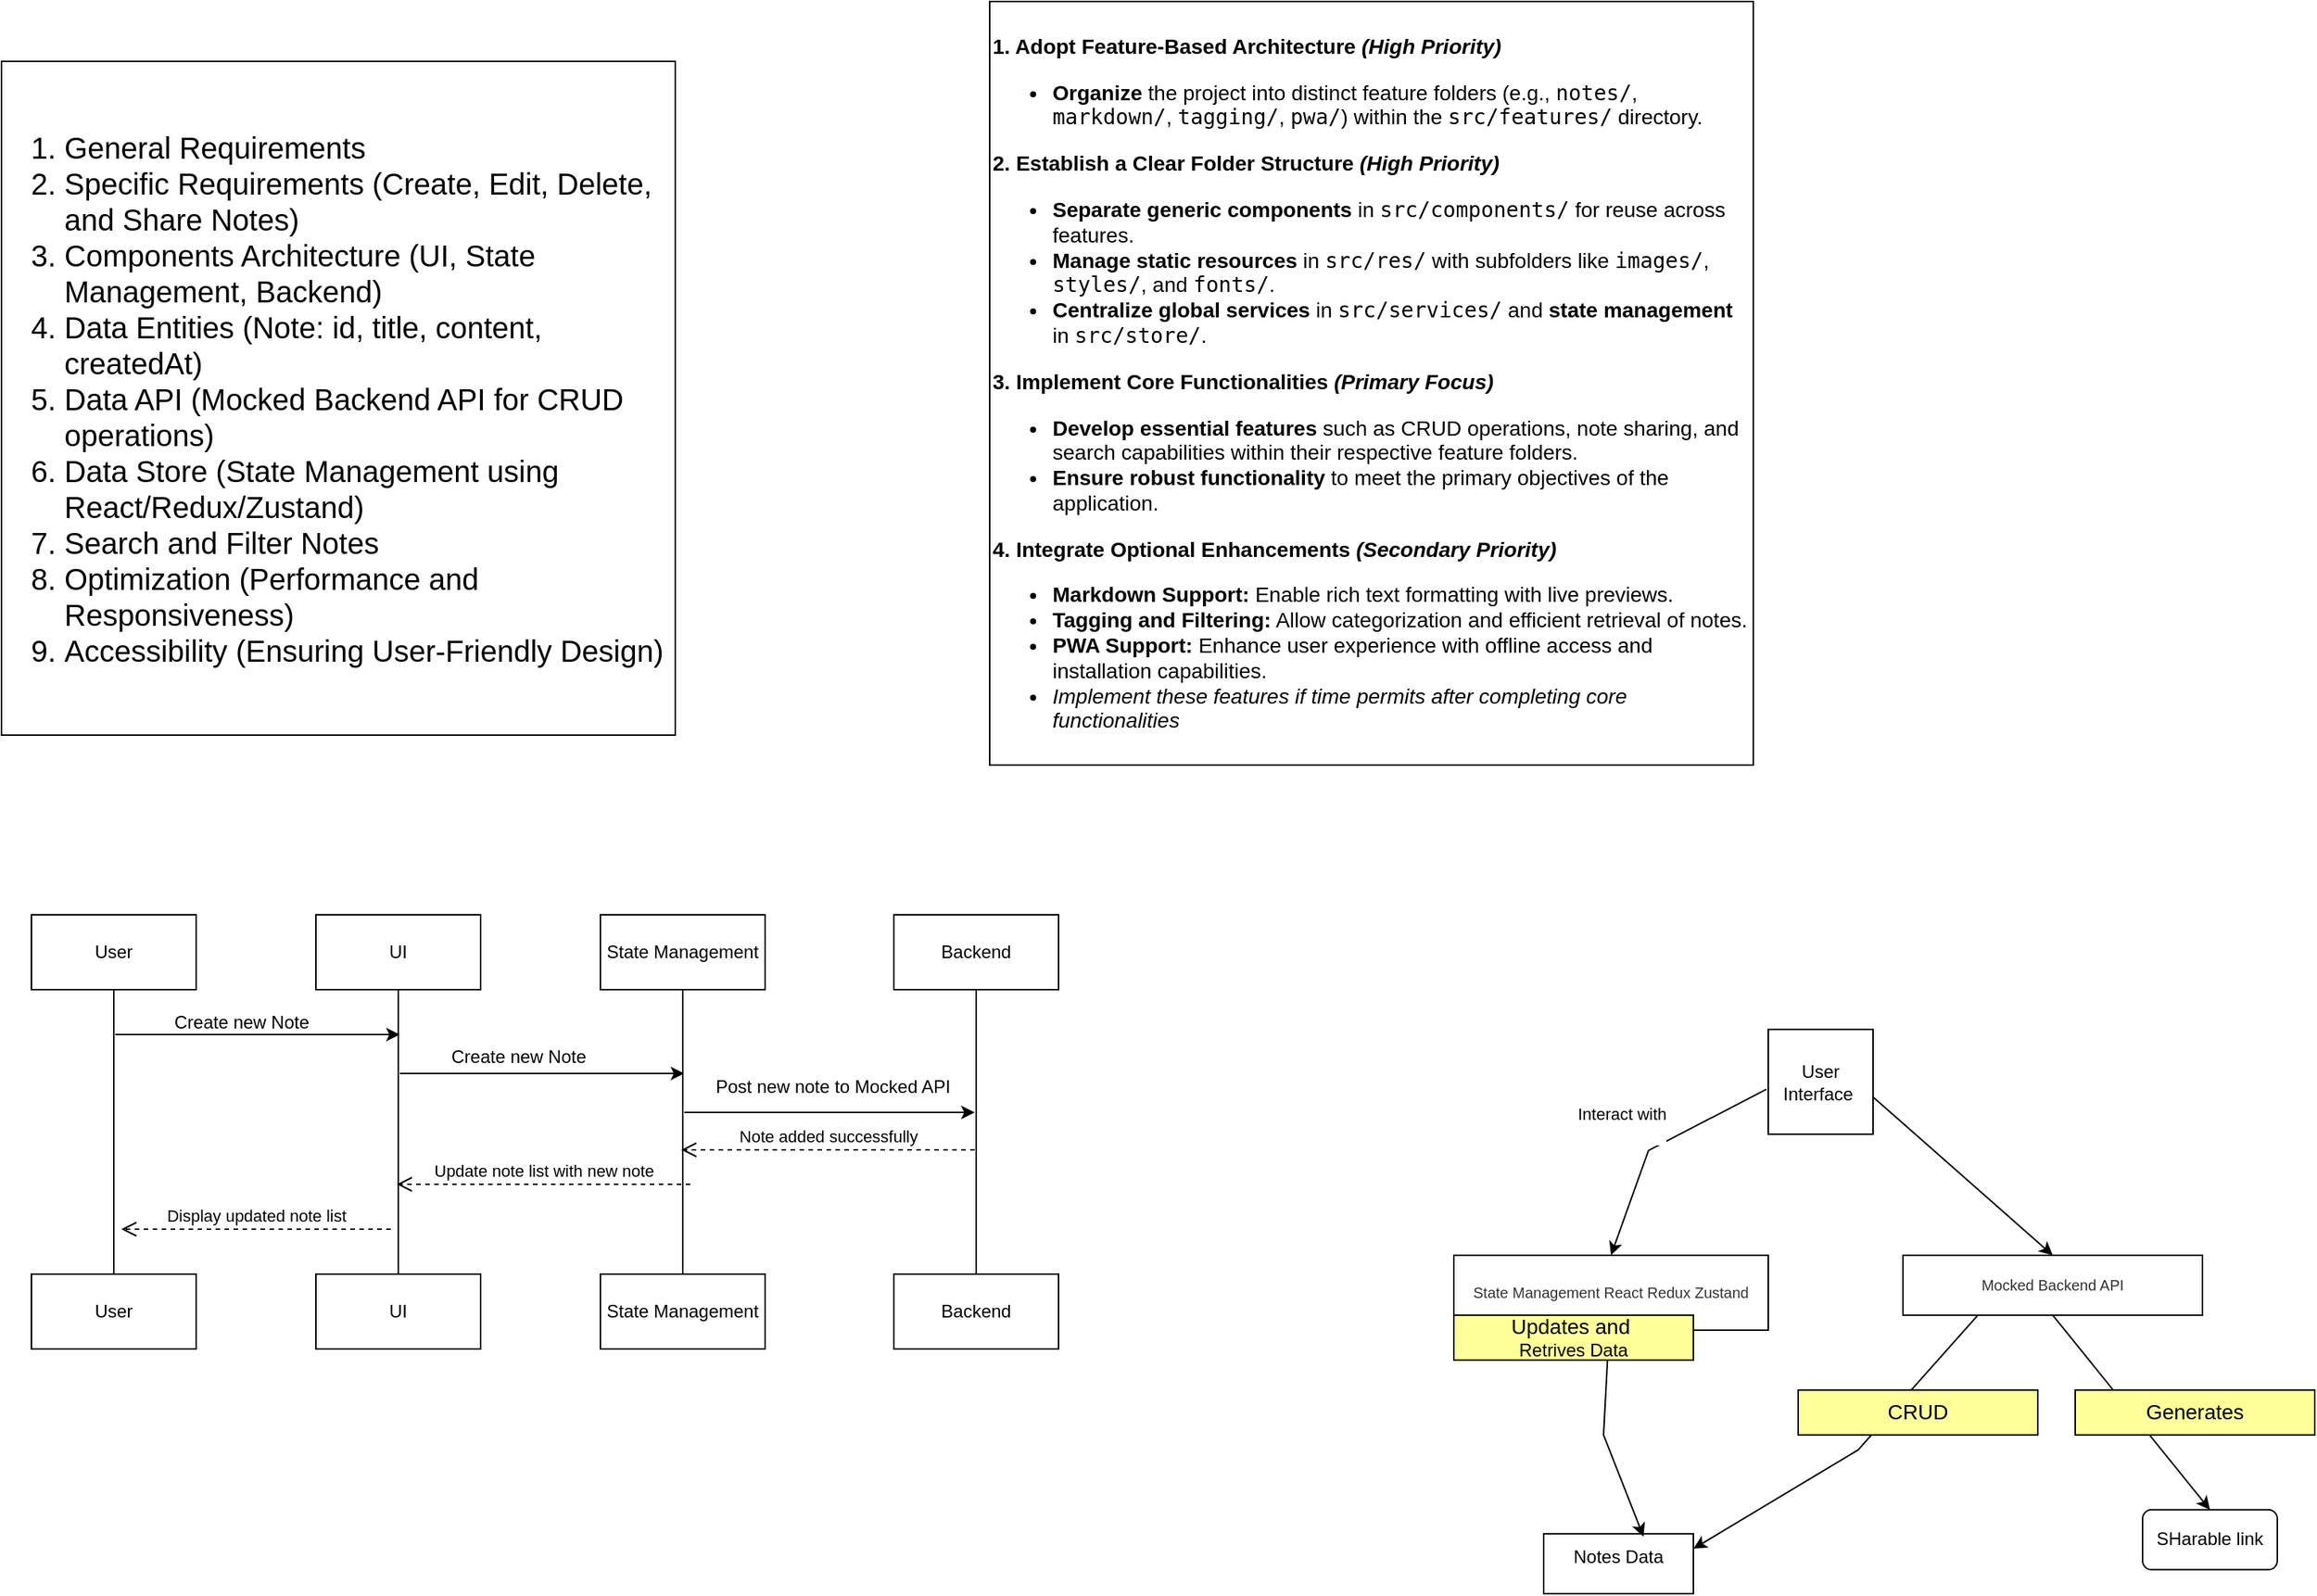 <mxfile version="24.6.4" type="github">
  <diagram name="Page-1" id="jFwUz_cW1wkvrbOu4nMs">
    <mxGraphModel dx="5304" dy="1153" grid="1" gridSize="10" guides="1" tooltips="1" connect="1" arrows="1" fold="1" page="1" pageScale="1" pageWidth="3300" pageHeight="4681" math="0" shadow="0">
      <root>
        <mxCell id="0" />
        <mxCell id="1" parent="0" />
        <mxCell id="k0v3itlqOyjzF6zA9ZU_-8" value="User Interface&amp;nbsp;" style="whiteSpace=wrap;html=1;aspect=fixed;" vertex="1" parent="1">
          <mxGeometry x="-2090" y="756.58" width="70" height="70" as="geometry" />
        </mxCell>
        <mxCell id="k0v3itlqOyjzF6zA9ZU_-10" value="" style="endArrow=classic;html=1;rounded=0;exitX=-0.018;exitY=0.845;exitDx=0;exitDy=0;exitPerimeter=0;entryX=0.5;entryY=0;entryDx=0;entryDy=0;" edge="1" parent="1" target="k0v3itlqOyjzF6zA9ZU_-15">
          <mxGeometry width="50" height="50" relative="1" as="geometry">
            <mxPoint x="-2091.26" y="796.58" as="sourcePoint" />
            <mxPoint x="-2294.8" y="826.47" as="targetPoint" />
            <Array as="points">
              <mxPoint x="-2170" y="837.43" />
            </Array>
          </mxGeometry>
        </mxCell>
        <mxCell id="k0v3itlqOyjzF6zA9ZU_-11" value="Interact with&lt;div&gt;&lt;br&gt;&lt;/div&gt;" style="edgeLabel;html=1;align=center;verticalAlign=middle;resizable=0;points=[];" vertex="1" connectable="0" parent="k0v3itlqOyjzF6zA9ZU_-10">
          <mxGeometry x="-0.12" relative="1" as="geometry">
            <mxPoint x="-34" y="-10" as="offset" />
          </mxGeometry>
        </mxCell>
        <mxCell id="k0v3itlqOyjzF6zA9ZU_-15" value="&lt;span style=&quot;color: rgb(51, 51, 51); font-family: Arial; font-size: 10px; text-wrap: nowrap; background-color: rgb(255, 255, 255);&quot;&gt;State Management React Redux Zustand&lt;/span&gt;" style="rounded=0;whiteSpace=wrap;html=1;" vertex="1" parent="1">
          <mxGeometry x="-2300" y="907.43" width="210" height="50" as="geometry" />
        </mxCell>
        <mxCell id="k0v3itlqOyjzF6zA9ZU_-16" value="&lt;font face=&quot;Arial&quot; color=&quot;#333333&quot;&gt;&lt;span style=&quot;font-size: 10px; text-wrap: nowrap; background-color: rgb(255, 255, 255);&quot;&gt;Mocked Backend API&lt;/span&gt;&lt;/font&gt;" style="rounded=0;whiteSpace=wrap;html=1;" vertex="1" parent="1">
          <mxGeometry x="-2000" y="907.43" width="200" height="40" as="geometry" />
        </mxCell>
        <mxCell id="k0v3itlqOyjzF6zA9ZU_-17" value="" style="endArrow=classic;html=1;rounded=0;entryX=0.5;entryY=0;entryDx=0;entryDy=0;exitX=1;exitY=0.918;exitDx=0;exitDy=0;exitPerimeter=0;" edge="1" parent="1" target="k0v3itlqOyjzF6zA9ZU_-16">
          <mxGeometry width="50" height="50" relative="1" as="geometry">
            <mxPoint x="-2020" y="801.69" as="sourcePoint" />
            <mxPoint x="-1870" y="727.43" as="targetPoint" />
          </mxGeometry>
        </mxCell>
        <mxCell id="k0v3itlqOyjzF6zA9ZU_-18" value="Notes Data&lt;div&gt;&lt;br&gt;&lt;/div&gt;" style="rounded=0;whiteSpace=wrap;html=1;align=center;verticalAlign=bottom;" vertex="1" parent="1">
          <mxGeometry x="-2240" y="1093.43" width="100" height="40" as="geometry" />
        </mxCell>
        <mxCell id="k0v3itlqOyjzF6zA9ZU_-19" value="" style="endArrow=classic;html=1;rounded=0;entryX=1;entryY=0.25;entryDx=0;entryDy=0;exitX=0.25;exitY=1;exitDx=0;exitDy=0;" edge="1" parent="1" source="k0v3itlqOyjzF6zA9ZU_-16" target="k0v3itlqOyjzF6zA9ZU_-18">
          <mxGeometry width="50" height="50" relative="1" as="geometry">
            <mxPoint x="-2030" y="997.43" as="sourcePoint" />
            <mxPoint x="-1925" y="1086.43" as="targetPoint" />
            <Array as="points">
              <mxPoint x="-2030" y="1037.43" />
            </Array>
          </mxGeometry>
        </mxCell>
        <mxCell id="k0v3itlqOyjzF6zA9ZU_-20" value="" style="endArrow=classic;html=1;rounded=0;entryX=0.667;entryY=0.05;entryDx=0;entryDy=0;entryPerimeter=0;" edge="1" parent="1" source="k0v3itlqOyjzF6zA9ZU_-15" target="k0v3itlqOyjzF6zA9ZU_-18">
          <mxGeometry width="50" height="50" relative="1" as="geometry">
            <mxPoint x="-2250" y="1017.43" as="sourcePoint" />
            <mxPoint x="-2200" y="967.43" as="targetPoint" />
            <Array as="points">
              <mxPoint x="-2200" y="1027.43" />
            </Array>
          </mxGeometry>
        </mxCell>
        <mxCell id="k0v3itlqOyjzF6zA9ZU_-22" value="&lt;div&gt;&lt;br&gt;&lt;/div&gt;" style="edgeLabel;html=1;align=center;verticalAlign=middle;resizable=0;points=[];" vertex="1" connectable="0" parent="1">
          <mxGeometry x="-2214.998" y="1027.43" as="geometry">
            <mxPoint x="257" y="18" as="offset" />
          </mxGeometry>
        </mxCell>
        <mxCell id="k0v3itlqOyjzF6zA9ZU_-23" value="SHarable link" style="rounded=1;whiteSpace=wrap;html=1;" vertex="1" parent="1">
          <mxGeometry x="-1840" y="1077.43" width="90" height="40" as="geometry" />
        </mxCell>
        <mxCell id="k0v3itlqOyjzF6zA9ZU_-30" value="" style="endArrow=classic;html=1;rounded=0;exitX=0.5;exitY=1;exitDx=0;exitDy=0;entryX=0.5;entryY=0;entryDx=0;entryDy=0;" edge="1" parent="1" source="k0v3itlqOyjzF6zA9ZU_-16" target="k0v3itlqOyjzF6zA9ZU_-23">
          <mxGeometry width="50" height="50" relative="1" as="geometry">
            <mxPoint x="-1880" y="1017.43" as="sourcePoint" />
            <mxPoint x="-1870" y="1062.43" as="targetPoint" />
          </mxGeometry>
        </mxCell>
        <mxCell id="k0v3itlqOyjzF6zA9ZU_-34" value="User" style="html=1;whiteSpace=wrap;" vertex="1" parent="1">
          <mxGeometry x="-3250" y="680" width="110" height="50" as="geometry" />
        </mxCell>
        <mxCell id="k0v3itlqOyjzF6zA9ZU_-38" value="User" style="html=1;whiteSpace=wrap;" vertex="1" parent="1">
          <mxGeometry x="-3250" y="920" width="110" height="50" as="geometry" />
        </mxCell>
        <mxCell id="k0v3itlqOyjzF6zA9ZU_-43" value="" style="endArrow=none;html=1;rounded=0;entryX=0.5;entryY=1;entryDx=0;entryDy=0;exitX=0.5;exitY=0;exitDx=0;exitDy=0;" edge="1" parent="1" source="k0v3itlqOyjzF6zA9ZU_-38" target="k0v3itlqOyjzF6zA9ZU_-34">
          <mxGeometry width="50" height="50" relative="1" as="geometry">
            <mxPoint x="-3230" y="870" as="sourcePoint" />
            <mxPoint x="-3180" y="820" as="targetPoint" />
          </mxGeometry>
        </mxCell>
        <mxCell id="k0v3itlqOyjzF6zA9ZU_-48" value="UI" style="html=1;whiteSpace=wrap;" vertex="1" parent="1">
          <mxGeometry x="-3060" y="680" width="110" height="50" as="geometry" />
        </mxCell>
        <mxCell id="k0v3itlqOyjzF6zA9ZU_-49" value="UI" style="html=1;whiteSpace=wrap;" vertex="1" parent="1">
          <mxGeometry x="-3060" y="920" width="110" height="50" as="geometry" />
        </mxCell>
        <mxCell id="k0v3itlqOyjzF6zA9ZU_-50" value="" style="endArrow=none;html=1;rounded=0;entryX=0.5;entryY=1;entryDx=0;entryDy=0;exitX=0.5;exitY=0;exitDx=0;exitDy=0;" edge="1" parent="1" source="k0v3itlqOyjzF6zA9ZU_-49" target="k0v3itlqOyjzF6zA9ZU_-48">
          <mxGeometry width="50" height="50" relative="1" as="geometry">
            <mxPoint x="-3040" y="870" as="sourcePoint" />
            <mxPoint x="-2990" y="820" as="targetPoint" />
          </mxGeometry>
        </mxCell>
        <mxCell id="k0v3itlqOyjzF6zA9ZU_-51" value="" style="endArrow=classic;html=1;rounded=0;" edge="1" parent="1">
          <mxGeometry width="50" height="50" relative="1" as="geometry">
            <mxPoint x="-3194" y="760" as="sourcePoint" />
            <mxPoint x="-3004" y="760" as="targetPoint" />
          </mxGeometry>
        </mxCell>
        <mxCell id="k0v3itlqOyjzF6zA9ZU_-52" value="Display updated note list" style="html=1;verticalAlign=bottom;endArrow=open;dashed=1;endSize=8;curved=0;rounded=0;" edge="1" parent="1">
          <mxGeometry relative="1" as="geometry">
            <mxPoint x="-3010" y="890" as="sourcePoint" />
            <mxPoint x="-3190" y="890" as="targetPoint" />
          </mxGeometry>
        </mxCell>
        <mxCell id="k0v3itlqOyjzF6zA9ZU_-53" value="State Management" style="html=1;whiteSpace=wrap;" vertex="1" parent="1">
          <mxGeometry x="-2870" y="680" width="110" height="50" as="geometry" />
        </mxCell>
        <mxCell id="k0v3itlqOyjzF6zA9ZU_-54" value="State Management" style="html=1;whiteSpace=wrap;" vertex="1" parent="1">
          <mxGeometry x="-2870" y="920" width="110" height="50" as="geometry" />
        </mxCell>
        <mxCell id="k0v3itlqOyjzF6zA9ZU_-55" value="" style="endArrow=none;html=1;rounded=0;entryX=0.5;entryY=1;entryDx=0;entryDy=0;exitX=0.5;exitY=0;exitDx=0;exitDy=0;" edge="1" parent="1" source="k0v3itlqOyjzF6zA9ZU_-54" target="k0v3itlqOyjzF6zA9ZU_-53">
          <mxGeometry width="50" height="50" relative="1" as="geometry">
            <mxPoint x="-2850" y="870" as="sourcePoint" />
            <mxPoint x="-2800" y="820" as="targetPoint" />
          </mxGeometry>
        </mxCell>
        <mxCell id="k0v3itlqOyjzF6zA9ZU_-58" value="" style="endArrow=classic;html=1;rounded=0;" edge="1" parent="1">
          <mxGeometry width="50" height="50" relative="1" as="geometry">
            <mxPoint x="-3004" y="786" as="sourcePoint" />
            <mxPoint x="-2814" y="786" as="targetPoint" />
          </mxGeometry>
        </mxCell>
        <mxCell id="k0v3itlqOyjzF6zA9ZU_-59" value="Update note list with new note" style="html=1;verticalAlign=bottom;endArrow=open;dashed=1;endSize=8;curved=0;rounded=0;" edge="1" parent="1">
          <mxGeometry relative="1" as="geometry">
            <mxPoint x="-2810" y="860" as="sourcePoint" />
            <mxPoint x="-3006" y="860" as="targetPoint" />
          </mxGeometry>
        </mxCell>
        <mxCell id="k0v3itlqOyjzF6zA9ZU_-61" value="Backend" style="html=1;whiteSpace=wrap;" vertex="1" parent="1">
          <mxGeometry x="-2674" y="680" width="110" height="50" as="geometry" />
        </mxCell>
        <mxCell id="k0v3itlqOyjzF6zA9ZU_-62" value="Backend" style="html=1;whiteSpace=wrap;" vertex="1" parent="1">
          <mxGeometry x="-2674" y="920" width="110" height="50" as="geometry" />
        </mxCell>
        <mxCell id="k0v3itlqOyjzF6zA9ZU_-63" value="" style="endArrow=none;html=1;rounded=0;entryX=0.5;entryY=1;entryDx=0;entryDy=0;exitX=0.5;exitY=0;exitDx=0;exitDy=0;" edge="1" parent="1" source="k0v3itlqOyjzF6zA9ZU_-62" target="k0v3itlqOyjzF6zA9ZU_-61">
          <mxGeometry width="50" height="50" relative="1" as="geometry">
            <mxPoint x="-2654" y="870" as="sourcePoint" />
            <mxPoint x="-2604" y="820" as="targetPoint" />
          </mxGeometry>
        </mxCell>
        <mxCell id="k0v3itlqOyjzF6zA9ZU_-64" value="" style="endArrow=classic;html=1;rounded=0;" edge="1" parent="1">
          <mxGeometry width="50" height="50" relative="1" as="geometry">
            <mxPoint x="-2814" y="812" as="sourcePoint" />
            <mxPoint x="-2620" y="812" as="targetPoint" />
          </mxGeometry>
        </mxCell>
        <mxCell id="k0v3itlqOyjzF6zA9ZU_-65" value="Note added successfully" style="html=1;verticalAlign=bottom;endArrow=open;dashed=1;endSize=8;curved=0;rounded=0;" edge="1" parent="1">
          <mxGeometry relative="1" as="geometry">
            <mxPoint x="-2620" y="837" as="sourcePoint" />
            <mxPoint x="-2816" y="837" as="targetPoint" />
          </mxGeometry>
        </mxCell>
        <mxCell id="k0v3itlqOyjzF6zA9ZU_-67" value="Create new Note" style="text;html=1;align=center;verticalAlign=middle;resizable=0;points=[];autosize=1;strokeColor=none;fillColor=none;" vertex="1" parent="1">
          <mxGeometry x="-3165" y="737" width="110" height="30" as="geometry" />
        </mxCell>
        <mxCell id="k0v3itlqOyjzF6zA9ZU_-68" value="Create new Note" style="text;html=1;align=center;verticalAlign=middle;resizable=0;points=[];autosize=1;strokeColor=none;fillColor=none;" vertex="1" parent="1">
          <mxGeometry x="-2980" y="760" width="110" height="30" as="geometry" />
        </mxCell>
        <mxCell id="k0v3itlqOyjzF6zA9ZU_-70" value="Post new note to Mocked API" style="text;html=1;align=center;verticalAlign=middle;resizable=0;points=[];autosize=1;strokeColor=none;fillColor=none;" vertex="1" parent="1">
          <mxGeometry x="-2805" y="780" width="180" height="30" as="geometry" />
        </mxCell>
        <mxCell id="k0v3itlqOyjzF6zA9ZU_-72" value="&lt;font style=&quot;text-wrap: nowrap; font-size: 14px;&quot;&gt;Updates and&amp;nbsp;&lt;/font&gt;&lt;div style=&quot;text-wrap: nowrap;&quot;&gt;&lt;font style=&quot;font-size: 12px;&quot;&gt;Retrives Data&lt;/font&gt;&lt;/div&gt;" style="rounded=0;whiteSpace=wrap;html=1;fillColor=#FFFF99;" vertex="1" parent="1">
          <mxGeometry x="-2300" y="947.43" width="160" height="30" as="geometry" />
        </mxCell>
        <mxCell id="k0v3itlqOyjzF6zA9ZU_-73" value="&lt;span style=&quot;font-size: 14px; text-wrap: nowrap;&quot;&gt;CRUD&lt;/span&gt;" style="rounded=0;whiteSpace=wrap;html=1;fillColor=#FFFF99;" vertex="1" parent="1">
          <mxGeometry x="-2070" y="997.43" width="160" height="30" as="geometry" />
        </mxCell>
        <mxCell id="k0v3itlqOyjzF6zA9ZU_-74" value="&lt;span style=&quot;font-size: 14px; text-wrap: nowrap;&quot;&gt;Generates&lt;/span&gt;" style="rounded=0;whiteSpace=wrap;html=1;fillColor=#FFFF99;" vertex="1" parent="1">
          <mxGeometry x="-1885" y="997.43" width="160" height="30" as="geometry" />
        </mxCell>
        <mxCell id="k0v3itlqOyjzF6zA9ZU_-76" value="&lt;div style=&quot;font-size: 20px;&quot;&gt;&lt;ol&gt;&lt;li&gt;General Requirements&lt;/li&gt;&lt;li&gt;Specific Requirements (Create, Edit, Delete, and Share Notes)&lt;/li&gt;&lt;li&gt;Components Architecture (UI, State Management, Backend)&lt;/li&gt;&lt;li&gt;Data Entities (Note: id, title, content, createdAt)&lt;/li&gt;&lt;li&gt;Data API (Mocked Backend API for CRUD operations)&lt;/li&gt;&lt;li&gt;Data Store (State Management using React/Redux/Zustand)&lt;/li&gt;&lt;li&gt;Search and Filter Notes&lt;/li&gt;&lt;li&gt;Optimization (Performance and Responsiveness)&lt;/li&gt;&lt;li&gt;Accessibility (Ensuring User-Friendly Design)&lt;/li&gt;&lt;/ol&gt;&lt;p&gt;&lt;/p&gt;&lt;/div&gt;" style="whiteSpace=wrap;html=1;aspect=fixed;align=left;" vertex="1" parent="1">
          <mxGeometry x="-3270" y="110" width="450" height="450" as="geometry" />
        </mxCell>
        <mxCell id="k0v3itlqOyjzF6zA9ZU_-79" value="&lt;h3 style=&quot;font-size: 14px;&quot;&gt;&lt;strong style=&quot;font-size: 14px;&quot;&gt;1. Adopt Feature-Based Architecture&lt;/strong&gt; &lt;em style=&quot;font-size: 14px;&quot;&gt;(High Priority)&lt;/em&gt;&lt;/h3&gt;&lt;ul style=&quot;font-size: 14px;&quot;&gt;&lt;li style=&quot;font-size: 14px;&quot;&gt;&lt;strong style=&quot;font-size: 14px;&quot;&gt;Organize&lt;/strong&gt; the project into distinct feature folders (e.g., &lt;code style=&quot;font-size: 14px;&quot;&gt;notes/&lt;/code&gt;, &lt;code style=&quot;font-size: 14px;&quot;&gt;markdown/&lt;/code&gt;, &lt;code style=&quot;font-size: 14px;&quot;&gt;tagging/&lt;/code&gt;, &lt;code style=&quot;font-size: 14px;&quot;&gt;pwa/&lt;/code&gt;) within the &lt;code style=&quot;font-size: 14px;&quot;&gt;src/features/&lt;/code&gt; directory.&lt;/li&gt;&lt;/ul&gt;&lt;h3 style=&quot;font-size: 14px;&quot;&gt;&lt;strong style=&quot;font-size: 14px;&quot;&gt;2. Establish a Clear Folder Structure&lt;/strong&gt; &lt;em style=&quot;font-size: 14px;&quot;&gt;(High Priority)&lt;/em&gt;&lt;/h3&gt;&lt;ul style=&quot;font-size: 14px;&quot;&gt;&lt;li style=&quot;font-size: 14px;&quot;&gt;&lt;strong style=&quot;font-size: 14px;&quot;&gt;Separate generic components&lt;/strong&gt; in &lt;code style=&quot;font-size: 14px;&quot;&gt;src/components/&lt;/code&gt; for reuse across features.&lt;/li&gt;&lt;li style=&quot;font-size: 14px;&quot;&gt;&lt;strong style=&quot;font-size: 14px;&quot;&gt;Manage static resources&lt;/strong&gt; in &lt;code style=&quot;font-size: 14px;&quot;&gt;src/res/&lt;/code&gt; with subfolders like &lt;code style=&quot;font-size: 14px;&quot;&gt;images/&lt;/code&gt;, &lt;code style=&quot;font-size: 14px;&quot;&gt;styles/&lt;/code&gt;, and &lt;code style=&quot;font-size: 14px;&quot;&gt;fonts/&lt;/code&gt;.&lt;/li&gt;&lt;li style=&quot;font-size: 14px;&quot;&gt;&lt;strong style=&quot;font-size: 14px;&quot;&gt;Centralize global services&lt;/strong&gt; in &lt;code style=&quot;font-size: 14px;&quot;&gt;src/services/&lt;/code&gt; and &lt;strong style=&quot;font-size: 14px;&quot;&gt;state management&lt;/strong&gt; in &lt;code style=&quot;font-size: 14px;&quot;&gt;src/store/&lt;/code&gt;.&lt;/li&gt;&lt;/ul&gt;&lt;h3 style=&quot;font-size: 14px;&quot;&gt;&lt;strong style=&quot;font-size: 14px;&quot;&gt;3. Implement Core Functionalities&lt;/strong&gt; &lt;em style=&quot;font-size: 14px;&quot;&gt;(Primary Focus)&lt;/em&gt;&lt;/h3&gt;&lt;ul style=&quot;font-size: 14px;&quot;&gt;&lt;li style=&quot;font-size: 14px;&quot;&gt;&lt;strong style=&quot;font-size: 14px;&quot;&gt;Develop essential features&lt;/strong&gt; such as CRUD operations, note sharing, and search capabilities within their respective feature folders.&lt;/li&gt;&lt;li style=&quot;font-size: 14px;&quot;&gt;&lt;strong style=&quot;font-size: 14px;&quot;&gt;Ensure robust functionality&lt;/strong&gt; to meet the primary objectives of the application.&lt;/li&gt;&lt;/ul&gt;&lt;h3 style=&quot;font-size: 14px;&quot;&gt;&lt;strong style=&quot;font-size: 14px;&quot;&gt;4. Integrate Optional Enhancements&lt;/strong&gt; &lt;em style=&quot;font-size: 14px;&quot;&gt;(Secondary Priority)&lt;/em&gt;&lt;/h3&gt;&lt;ul style=&quot;font-size: 14px;&quot;&gt;&lt;li style=&quot;font-size: 14px;&quot;&gt;&lt;strong style=&quot;font-size: 14px;&quot;&gt;Markdown Support:&lt;/strong&gt; Enable rich text formatting with live previews.&lt;/li&gt;&lt;li style=&quot;font-size: 14px;&quot;&gt;&lt;strong style=&quot;font-size: 14px;&quot;&gt;Tagging and Filtering:&lt;/strong&gt; Allow categorization and efficient retrieval of notes.&lt;/li&gt;&lt;li style=&quot;font-size: 14px;&quot;&gt;&lt;strong style=&quot;font-size: 14px;&quot;&gt;PWA Support:&lt;/strong&gt; Enhance user experience with offline access and installation capabilities.&lt;/li&gt;&lt;li style=&quot;font-size: 14px;&quot;&gt;&lt;em style=&quot;font-size: 14px;&quot;&gt;Implement these features if time permits after completing core functionalities&lt;/em&gt;&lt;/li&gt;&lt;/ul&gt;" style="html=1;aspect=fixed;align=left;fontSize=14;whiteSpace=wrap;" vertex="1" parent="1">
          <mxGeometry x="-2610" y="70" width="510" height="510" as="geometry" />
        </mxCell>
      </root>
    </mxGraphModel>
  </diagram>
</mxfile>
